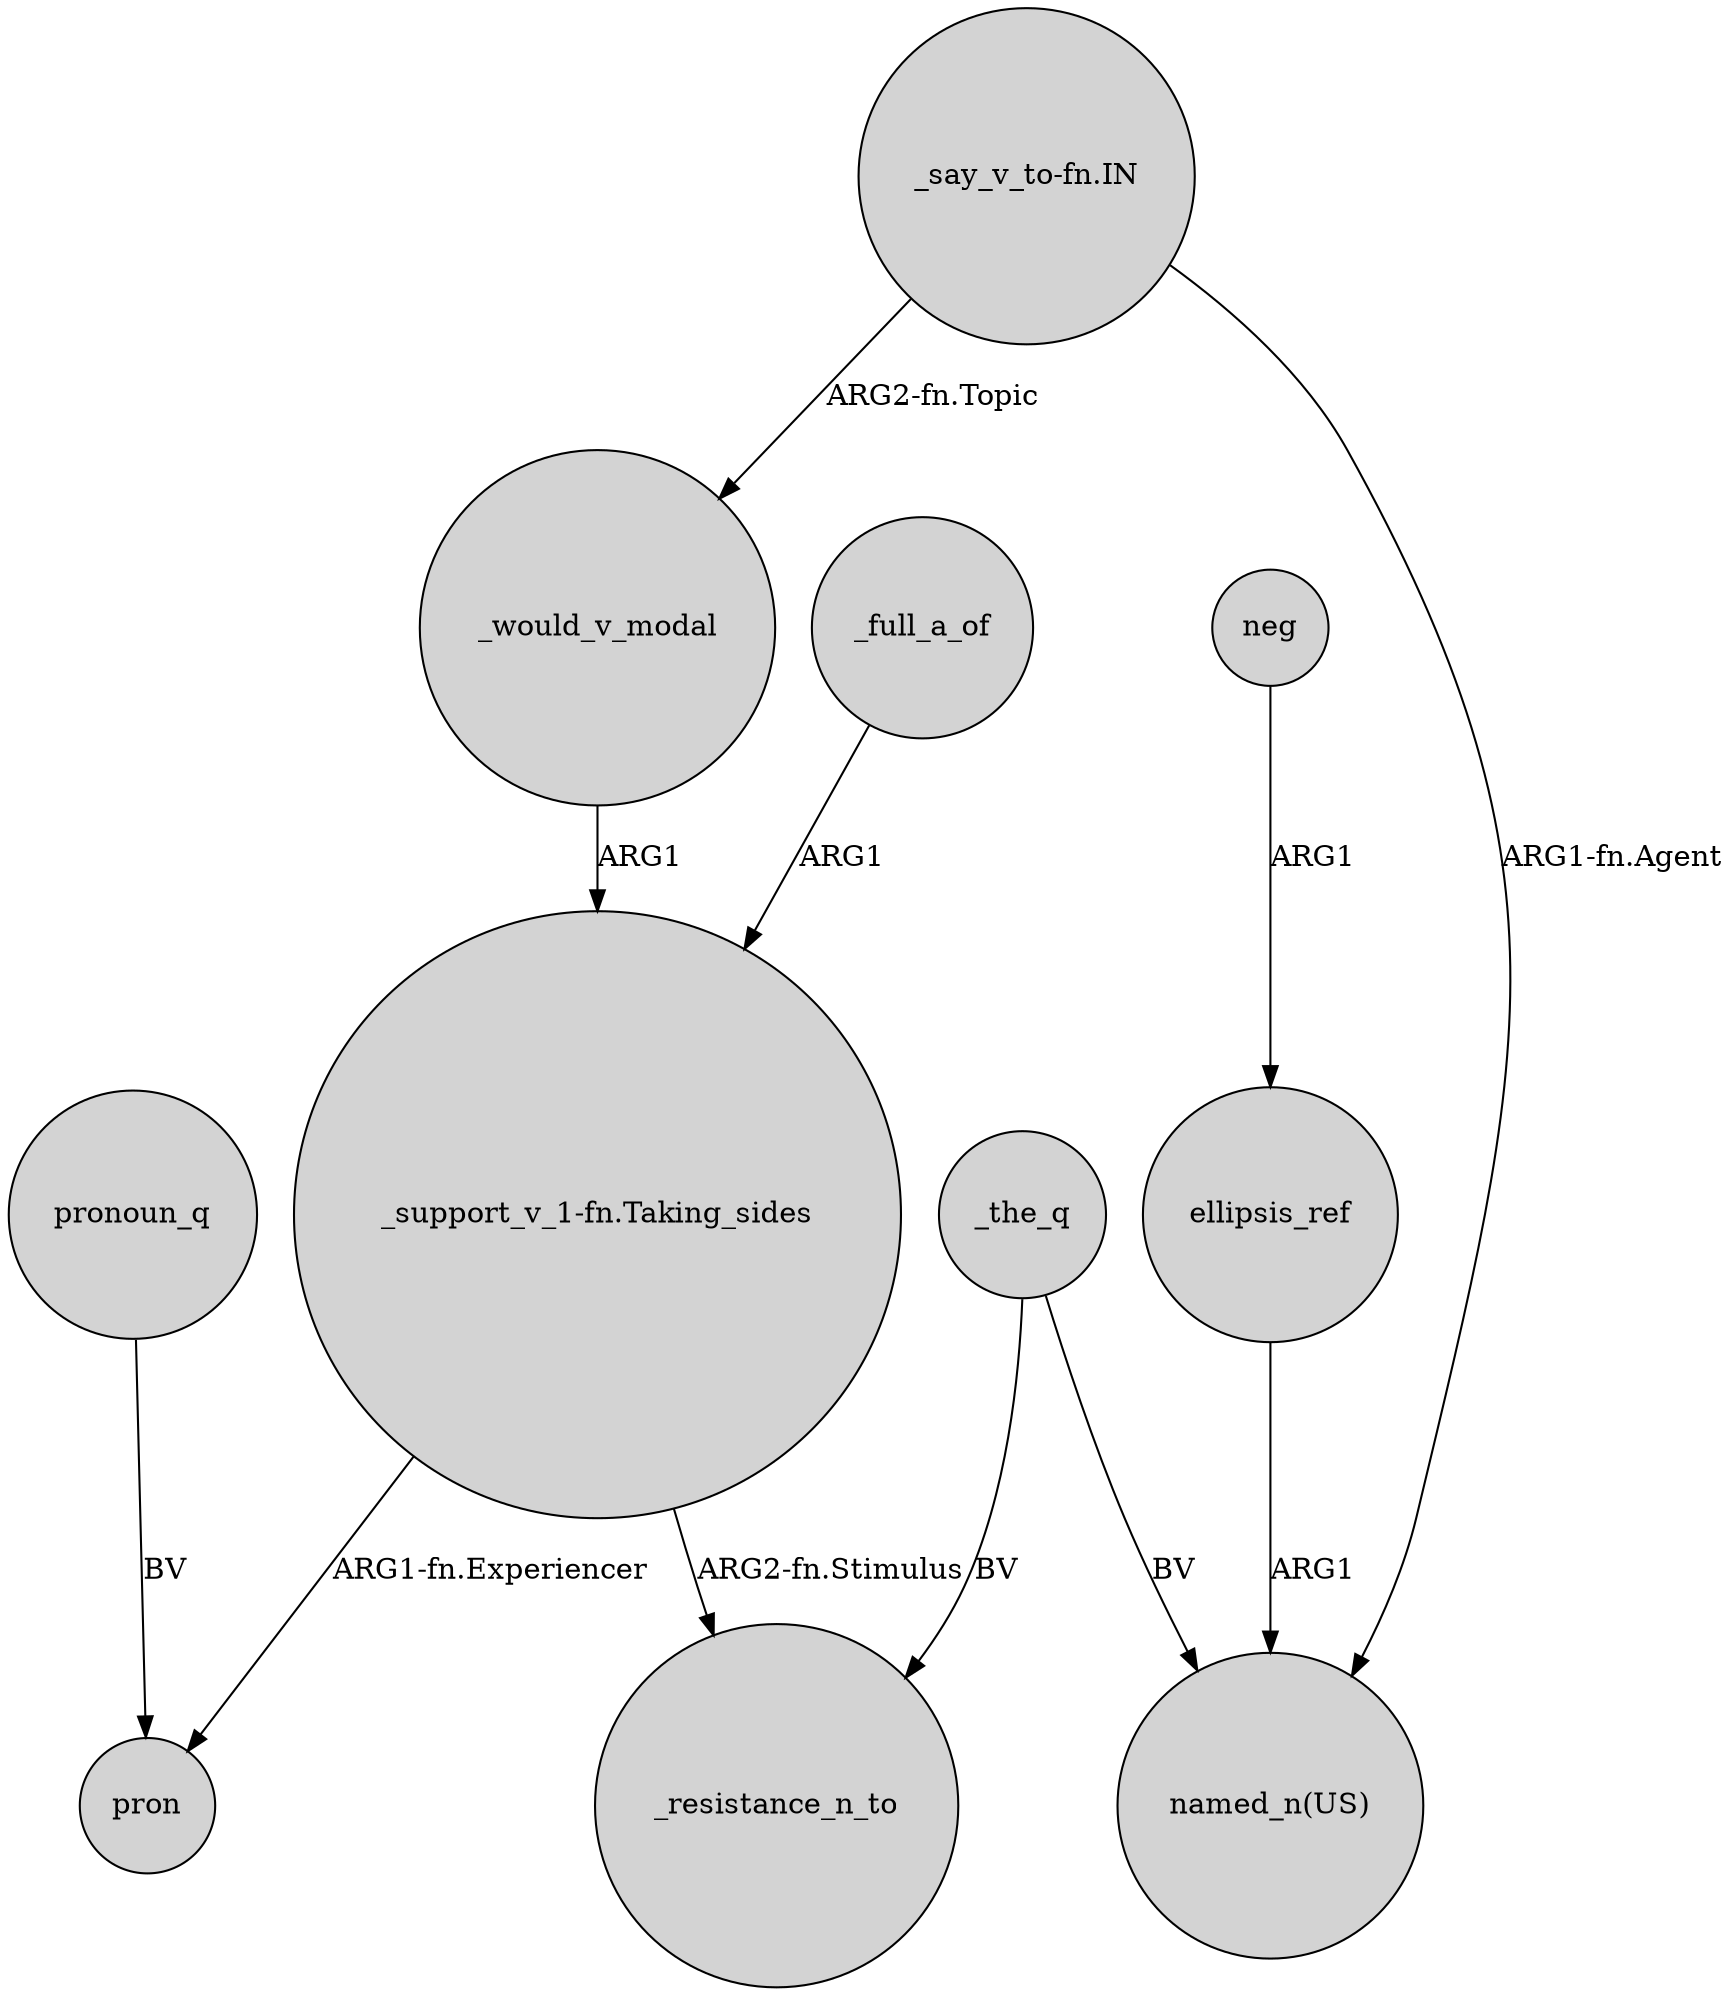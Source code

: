 digraph {
	node [shape=circle style=filled]
	"_say_v_to-fn.IN" -> _would_v_modal [label="ARG2-fn.Topic"]
	ellipsis_ref -> "named_n(US)" [label=ARG1]
	"_say_v_to-fn.IN" -> "named_n(US)" [label="ARG1-fn.Agent"]
	_full_a_of -> "_support_v_1-fn.Taking_sides" [label=ARG1]
	"_support_v_1-fn.Taking_sides" -> pron [label="ARG1-fn.Experiencer"]
	_the_q -> _resistance_n_to [label=BV]
	_would_v_modal -> "_support_v_1-fn.Taking_sides" [label=ARG1]
	_the_q -> "named_n(US)" [label=BV]
	"_support_v_1-fn.Taking_sides" -> _resistance_n_to [label="ARG2-fn.Stimulus"]
	neg -> ellipsis_ref [label=ARG1]
	pronoun_q -> pron [label=BV]
}

